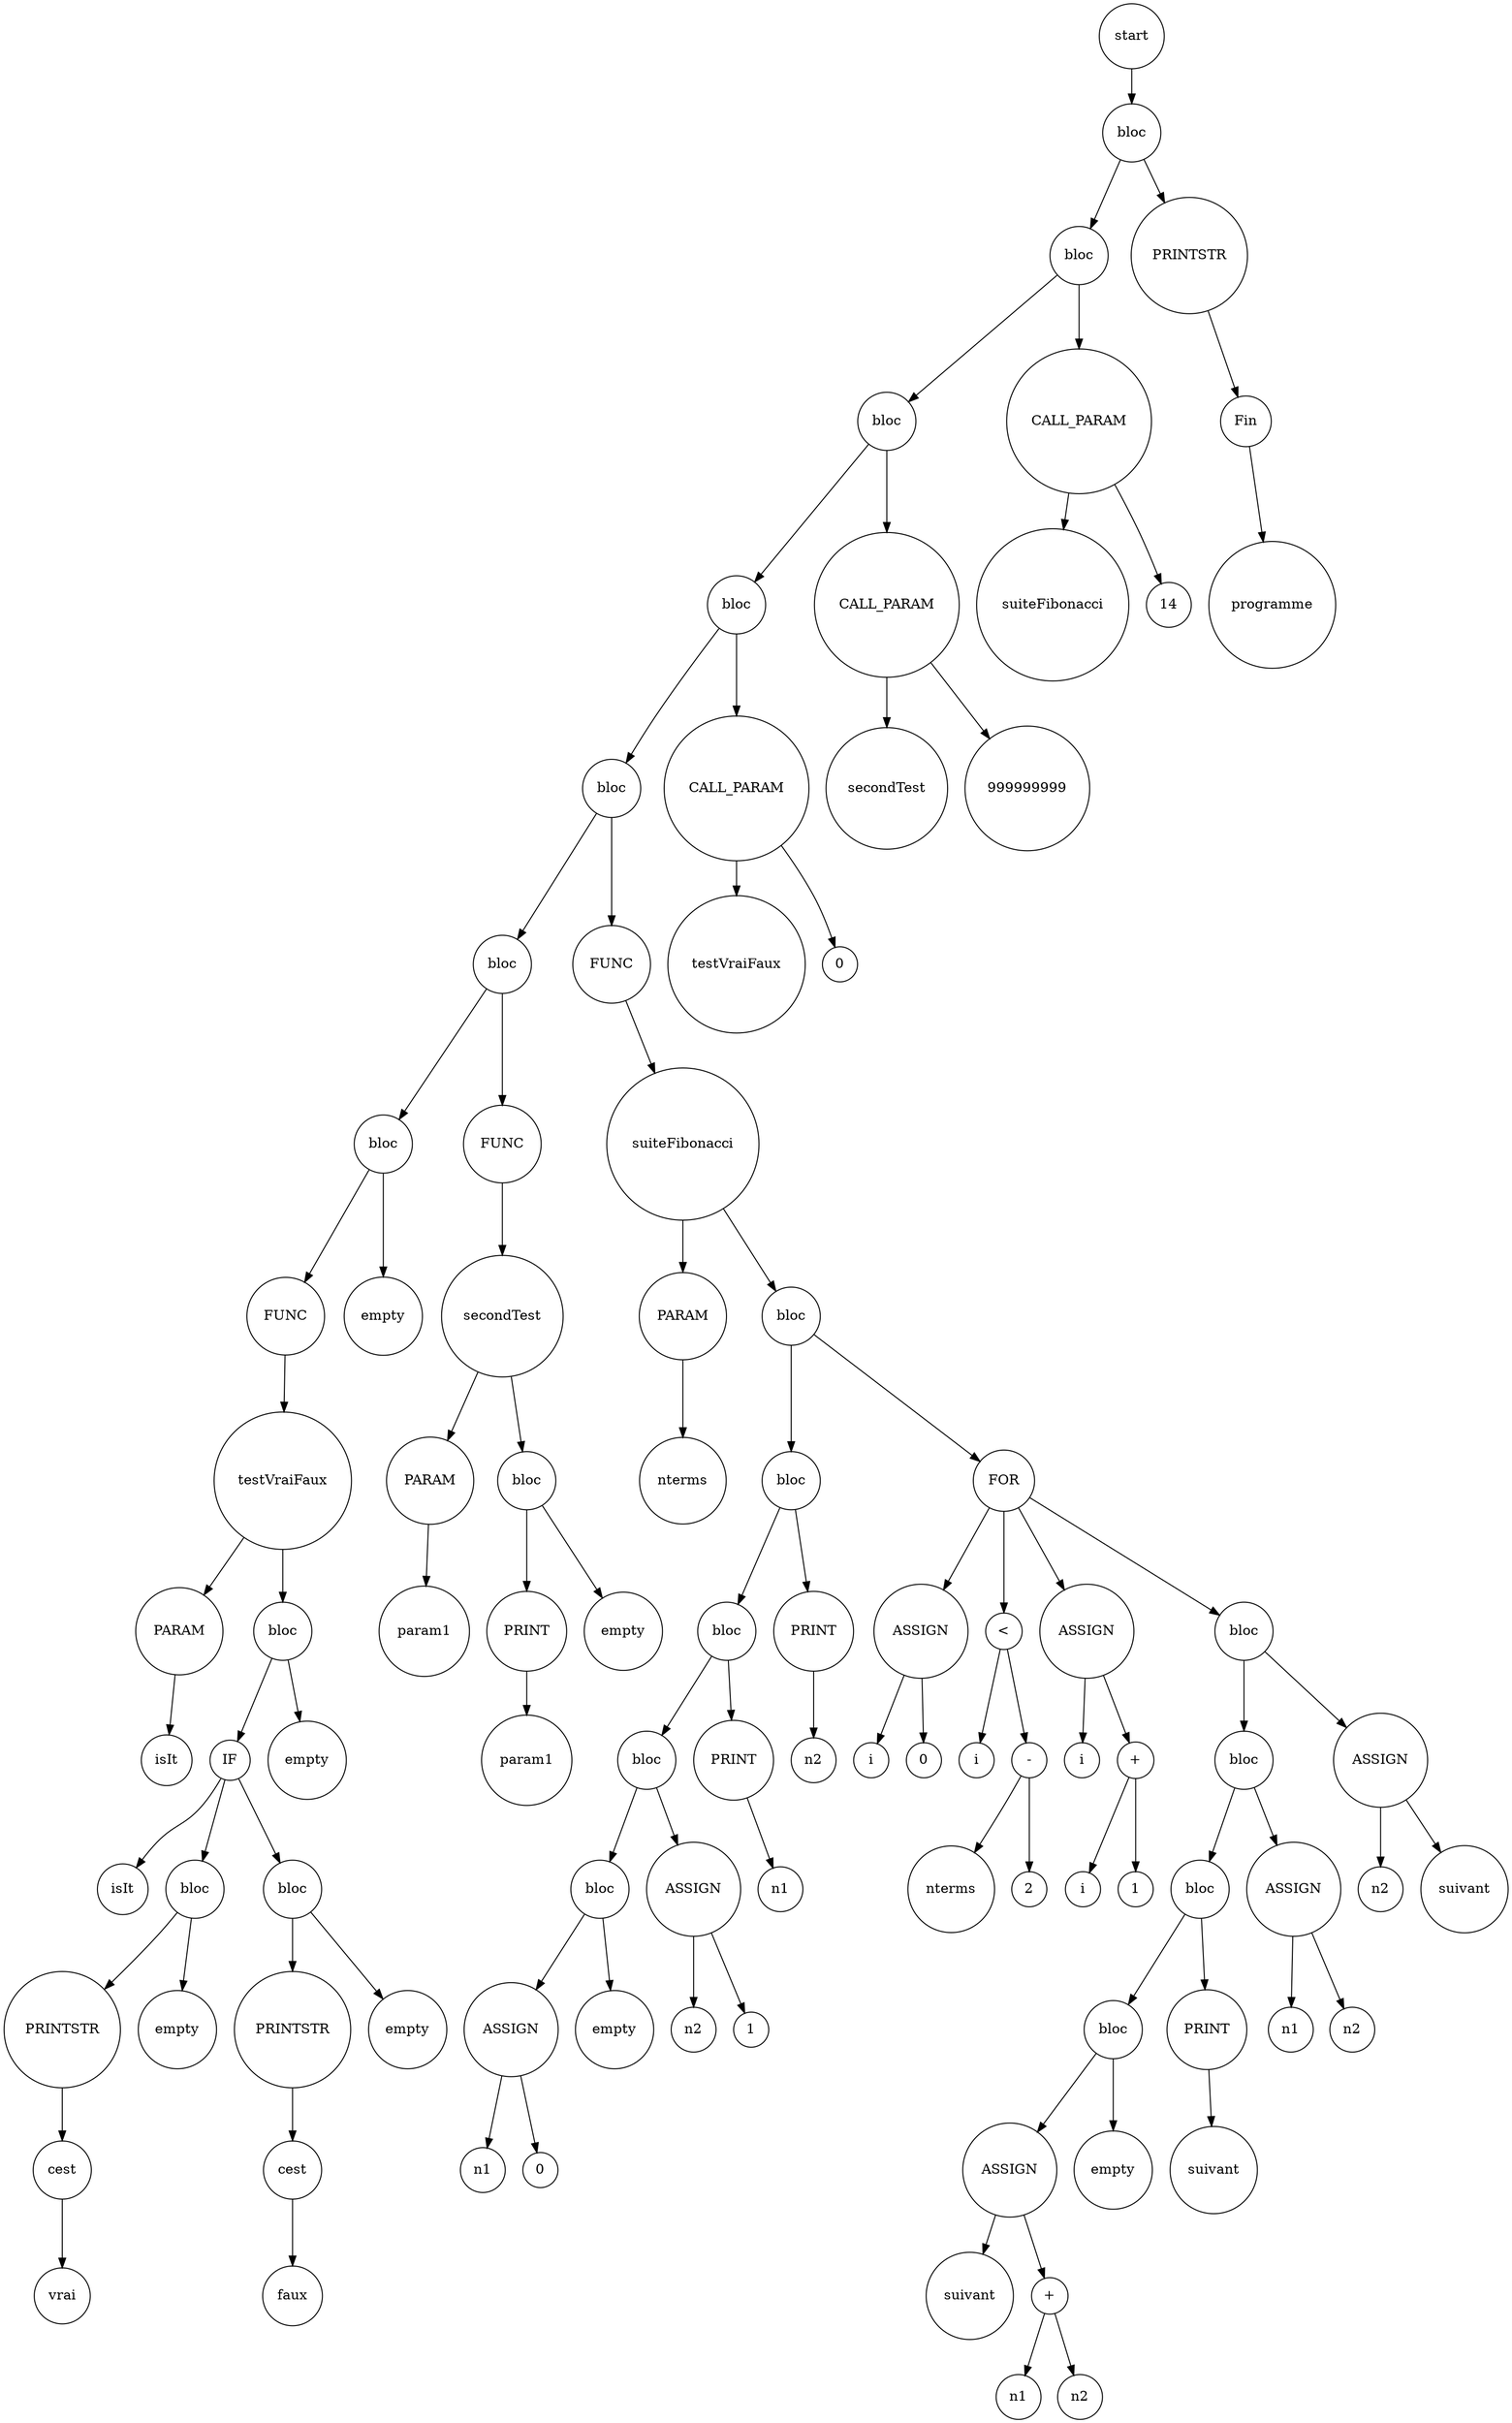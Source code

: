 digraph {
	node [shape=circle]
	"0d523d2d-6bf6-447f-9df2-163e4d52d4a5" [label=start]
	"098d35ab-3288-4d0b-97e0-76ea4cb0ae50" [label=bloc]
	"8e6212f9-d488-4a17-a7c0-c2cb2ed6bd92" [label=bloc]
	"fabf78e2-85d3-4cba-b8f2-ffcf2b2792a5" [label=bloc]
	"d698a7b6-7ec9-43cd-87ed-58bf63f76582" [label=bloc]
	"6a181ca3-9d27-4207-964c-9e5d431acd8b" [label=bloc]
	"2beda0ec-b3fa-4174-a356-ae172e5c5490" [label=bloc]
	"d6cd31cd-48a2-49ed-9dc7-f6af0a945cee" [label=bloc]
	"4a9cfee8-aa93-4b29-8264-1501db6877cb" [label=FUNC]
	"012bb034-1fb6-4588-b48c-2ff2d6e8752d" [label=testVraiFaux]
	"7eacb6bb-5c95-4e89-8908-ab5225e10e6c" [label=PARAM]
	"d852303b-6015-4db8-93bf-90b5952df7f5" [label=isIt]
	"7eacb6bb-5c95-4e89-8908-ab5225e10e6c" -> "d852303b-6015-4db8-93bf-90b5952df7f5" [arrowsize=1]
	"012bb034-1fb6-4588-b48c-2ff2d6e8752d" -> "7eacb6bb-5c95-4e89-8908-ab5225e10e6c" [arrowsize=1]
	"ba63e0ec-70bc-484c-bfb6-66221b6f9b7f" [label=bloc]
	"d9ebc048-9887-4f05-ab21-8e221f27e133" [label=IF]
	"a2d01df0-9317-4c0d-a027-658aa44829dd" [label=isIt]
	"d9ebc048-9887-4f05-ab21-8e221f27e133" -> "a2d01df0-9317-4c0d-a027-658aa44829dd" [arrowsize=1]
	"309c18d0-e049-4ab7-a65a-1d34f3aa508b" [label=bloc]
	"79a46906-ffb6-4c42-b90f-08bb8738fd5d" [label=PRINTSTR]
	"e7fc2b92-5118-4e7c-8145-8adc915e1502" [label=cest]
	"029ef0df-8a89-43cd-9c61-a3744465c7e2" [label=vrai]
	"e7fc2b92-5118-4e7c-8145-8adc915e1502" -> "029ef0df-8a89-43cd-9c61-a3744465c7e2" [arrowsize=1]
	"79a46906-ffb6-4c42-b90f-08bb8738fd5d" -> "e7fc2b92-5118-4e7c-8145-8adc915e1502" [arrowsize=1]
	"309c18d0-e049-4ab7-a65a-1d34f3aa508b" -> "79a46906-ffb6-4c42-b90f-08bb8738fd5d" [arrowsize=1]
	"3670b3ed-43c5-4075-835f-50823d3bc3d6" [label=empty]
	"309c18d0-e049-4ab7-a65a-1d34f3aa508b" -> "3670b3ed-43c5-4075-835f-50823d3bc3d6" [arrowsize=1]
	"d9ebc048-9887-4f05-ab21-8e221f27e133" -> "309c18d0-e049-4ab7-a65a-1d34f3aa508b" [arrowsize=1]
	"316f95b3-a807-4af3-b333-6ccaafadd5aa" [label=bloc]
	"d5339863-d371-48c3-8406-8dd067b15ba5" [label=PRINTSTR]
	"63e61bc3-54c6-46ed-8a1e-ea421827a056" [label=cest]
	"a0c88612-ca8f-43ba-9d13-a7f67201f4be" [label=faux]
	"63e61bc3-54c6-46ed-8a1e-ea421827a056" -> "a0c88612-ca8f-43ba-9d13-a7f67201f4be" [arrowsize=1]
	"d5339863-d371-48c3-8406-8dd067b15ba5" -> "63e61bc3-54c6-46ed-8a1e-ea421827a056" [arrowsize=1]
	"316f95b3-a807-4af3-b333-6ccaafadd5aa" -> "d5339863-d371-48c3-8406-8dd067b15ba5" [arrowsize=1]
	"f569c498-4379-4994-8d91-b5910d97c3e0" [label=empty]
	"316f95b3-a807-4af3-b333-6ccaafadd5aa" -> "f569c498-4379-4994-8d91-b5910d97c3e0" [arrowsize=1]
	"d9ebc048-9887-4f05-ab21-8e221f27e133" -> "316f95b3-a807-4af3-b333-6ccaafadd5aa" [arrowsize=1]
	"ba63e0ec-70bc-484c-bfb6-66221b6f9b7f" -> "d9ebc048-9887-4f05-ab21-8e221f27e133" [arrowsize=1]
	"c9bd302e-5d06-4e25-b10d-544ea8195d74" [label=empty]
	"ba63e0ec-70bc-484c-bfb6-66221b6f9b7f" -> "c9bd302e-5d06-4e25-b10d-544ea8195d74" [arrowsize=1]
	"012bb034-1fb6-4588-b48c-2ff2d6e8752d" -> "ba63e0ec-70bc-484c-bfb6-66221b6f9b7f" [arrowsize=1]
	"4a9cfee8-aa93-4b29-8264-1501db6877cb" -> "012bb034-1fb6-4588-b48c-2ff2d6e8752d" [arrowsize=1]
	"d6cd31cd-48a2-49ed-9dc7-f6af0a945cee" -> "4a9cfee8-aa93-4b29-8264-1501db6877cb" [arrowsize=1]
	"d1e1d127-c2b5-4878-a34c-9bb30ed71158" [label=empty]
	"d6cd31cd-48a2-49ed-9dc7-f6af0a945cee" -> "d1e1d127-c2b5-4878-a34c-9bb30ed71158" [arrowsize=1]
	"2beda0ec-b3fa-4174-a356-ae172e5c5490" -> "d6cd31cd-48a2-49ed-9dc7-f6af0a945cee" [arrowsize=1]
	"364065b6-b47a-4e87-8faa-e0d6a344c479" [label=FUNC]
	"665854db-1836-4cd5-af5e-10bab833abc5" [label=secondTest]
	"c43a16c1-f0c9-4681-a76f-ea4296e27413" [label=PARAM]
	"a43bea35-6d3b-4ee9-9899-0b86f15e2ea4" [label=param1]
	"c43a16c1-f0c9-4681-a76f-ea4296e27413" -> "a43bea35-6d3b-4ee9-9899-0b86f15e2ea4" [arrowsize=1]
	"665854db-1836-4cd5-af5e-10bab833abc5" -> "c43a16c1-f0c9-4681-a76f-ea4296e27413" [arrowsize=1]
	"9cd31c83-b03f-499a-be0e-ef49a4af71b0" [label=bloc]
	"3be34297-e5a9-4978-971b-c7917e965cb5" [label=PRINT]
	"29e84149-5b39-4c82-9941-b112c57532cb" [label=param1]
	"3be34297-e5a9-4978-971b-c7917e965cb5" -> "29e84149-5b39-4c82-9941-b112c57532cb" [arrowsize=1]
	"9cd31c83-b03f-499a-be0e-ef49a4af71b0" -> "3be34297-e5a9-4978-971b-c7917e965cb5" [arrowsize=1]
	"1f39a2c8-6b0b-4162-afc9-d8b6916a5513" [label=empty]
	"9cd31c83-b03f-499a-be0e-ef49a4af71b0" -> "1f39a2c8-6b0b-4162-afc9-d8b6916a5513" [arrowsize=1]
	"665854db-1836-4cd5-af5e-10bab833abc5" -> "9cd31c83-b03f-499a-be0e-ef49a4af71b0" [arrowsize=1]
	"364065b6-b47a-4e87-8faa-e0d6a344c479" -> "665854db-1836-4cd5-af5e-10bab833abc5" [arrowsize=1]
	"2beda0ec-b3fa-4174-a356-ae172e5c5490" -> "364065b6-b47a-4e87-8faa-e0d6a344c479" [arrowsize=1]
	"6a181ca3-9d27-4207-964c-9e5d431acd8b" -> "2beda0ec-b3fa-4174-a356-ae172e5c5490" [arrowsize=1]
	"c8cab03a-c53f-406c-b430-155f608c2601" [label=FUNC]
	"ca44fc99-b248-4701-8023-05fa15d36308" [label=suiteFibonacci]
	"13c6b702-a151-4470-97ed-a65bc39a5197" [label=PARAM]
	"f5068e26-a390-4b63-b005-5bb9e7664c77" [label=nterms]
	"13c6b702-a151-4470-97ed-a65bc39a5197" -> "f5068e26-a390-4b63-b005-5bb9e7664c77" [arrowsize=1]
	"ca44fc99-b248-4701-8023-05fa15d36308" -> "13c6b702-a151-4470-97ed-a65bc39a5197" [arrowsize=1]
	"f296ac4b-e65d-45fe-9f23-ec4b5be87ef2" [label=bloc]
	"95db3de0-1663-416b-a8ed-5130a38242ed" [label=bloc]
	"06fc4886-9da4-4aac-922a-9e7772a5b01b" [label=bloc]
	"f7a2e14c-6381-4810-8cd5-483e34b0a260" [label=bloc]
	"58109934-1098-4ba0-b792-16e672c01d82" [label=bloc]
	"ef8e3a0f-9828-42f0-88a8-0899164befca" [label=ASSIGN]
	"1db6f0bc-806f-4b32-b763-cbec8a4a906f" [label=n1]
	"ef8e3a0f-9828-42f0-88a8-0899164befca" -> "1db6f0bc-806f-4b32-b763-cbec8a4a906f" [arrowsize=1]
	"0a23a983-e6bc-46f6-a0ba-9799109c8354" [label=0]
	"ef8e3a0f-9828-42f0-88a8-0899164befca" -> "0a23a983-e6bc-46f6-a0ba-9799109c8354" [arrowsize=1]
	"58109934-1098-4ba0-b792-16e672c01d82" -> "ef8e3a0f-9828-42f0-88a8-0899164befca" [arrowsize=1]
	"1f465d39-4f4d-4401-bd98-fb094804fd62" [label=empty]
	"58109934-1098-4ba0-b792-16e672c01d82" -> "1f465d39-4f4d-4401-bd98-fb094804fd62" [arrowsize=1]
	"f7a2e14c-6381-4810-8cd5-483e34b0a260" -> "58109934-1098-4ba0-b792-16e672c01d82" [arrowsize=1]
	"a383dc42-585a-4ad0-8c1b-6f2dd1d7550c" [label=ASSIGN]
	"c81baad2-a7eb-412a-bcbc-b30028b7f1e7" [label=n2]
	"a383dc42-585a-4ad0-8c1b-6f2dd1d7550c" -> "c81baad2-a7eb-412a-bcbc-b30028b7f1e7" [arrowsize=1]
	"ebd8a29e-babe-41bf-be64-72203efc027f" [label=1]
	"a383dc42-585a-4ad0-8c1b-6f2dd1d7550c" -> "ebd8a29e-babe-41bf-be64-72203efc027f" [arrowsize=1]
	"f7a2e14c-6381-4810-8cd5-483e34b0a260" -> "a383dc42-585a-4ad0-8c1b-6f2dd1d7550c" [arrowsize=1]
	"06fc4886-9da4-4aac-922a-9e7772a5b01b" -> "f7a2e14c-6381-4810-8cd5-483e34b0a260" [arrowsize=1]
	"b27aed3e-41fb-4f2e-89b6-b24e4a9b4528" [label=PRINT]
	"e5e7b69c-e499-4247-8125-5367eac1b7b0" [label=n1]
	"b27aed3e-41fb-4f2e-89b6-b24e4a9b4528" -> "e5e7b69c-e499-4247-8125-5367eac1b7b0" [arrowsize=1]
	"06fc4886-9da4-4aac-922a-9e7772a5b01b" -> "b27aed3e-41fb-4f2e-89b6-b24e4a9b4528" [arrowsize=1]
	"95db3de0-1663-416b-a8ed-5130a38242ed" -> "06fc4886-9da4-4aac-922a-9e7772a5b01b" [arrowsize=1]
	"11c9b61b-cd8c-4308-ada5-7240af9a283f" [label=PRINT]
	"93771fc0-8f8b-4c78-ab71-0eadbb75a43f" [label=n2]
	"11c9b61b-cd8c-4308-ada5-7240af9a283f" -> "93771fc0-8f8b-4c78-ab71-0eadbb75a43f" [arrowsize=1]
	"95db3de0-1663-416b-a8ed-5130a38242ed" -> "11c9b61b-cd8c-4308-ada5-7240af9a283f" [arrowsize=1]
	"f296ac4b-e65d-45fe-9f23-ec4b5be87ef2" -> "95db3de0-1663-416b-a8ed-5130a38242ed" [arrowsize=1]
	"7025628d-5b12-4612-b282-69ad2255f46f" [label=FOR]
	"29980b05-c290-4abb-94da-98dbcc1b8a31" [label=ASSIGN]
	"1e68152d-a168-46b7-842e-0ae207f4ccc7" [label=i]
	"29980b05-c290-4abb-94da-98dbcc1b8a31" -> "1e68152d-a168-46b7-842e-0ae207f4ccc7" [arrowsize=1]
	"f4f8ec96-763d-47a7-90cc-41c8e7c7df29" [label=0]
	"29980b05-c290-4abb-94da-98dbcc1b8a31" -> "f4f8ec96-763d-47a7-90cc-41c8e7c7df29" [arrowsize=1]
	"7025628d-5b12-4612-b282-69ad2255f46f" -> "29980b05-c290-4abb-94da-98dbcc1b8a31" [arrowsize=1]
	"086e809d-03b1-435d-b8b1-da13810c5ee7" [label="<"]
	"d53e3030-bf67-40de-81a7-182b8bd68995" [label=i]
	"086e809d-03b1-435d-b8b1-da13810c5ee7" -> "d53e3030-bf67-40de-81a7-182b8bd68995" [arrowsize=1]
	"808e3ba3-d272-4571-a71e-24c63ca50330" [label="-"]
	"0e811167-8370-4326-9396-a321479a7f1f" [label=nterms]
	"808e3ba3-d272-4571-a71e-24c63ca50330" -> "0e811167-8370-4326-9396-a321479a7f1f" [arrowsize=1]
	"d3e09de3-53c4-49a1-823a-23679c7ea8aa" [label=2]
	"808e3ba3-d272-4571-a71e-24c63ca50330" -> "d3e09de3-53c4-49a1-823a-23679c7ea8aa" [arrowsize=1]
	"086e809d-03b1-435d-b8b1-da13810c5ee7" -> "808e3ba3-d272-4571-a71e-24c63ca50330" [arrowsize=1]
	"7025628d-5b12-4612-b282-69ad2255f46f" -> "086e809d-03b1-435d-b8b1-da13810c5ee7" [arrowsize=1]
	"eb3ebbef-1c4b-472a-8eac-75326cfeba22" [label=ASSIGN]
	"0921a0bd-a6ba-4dd1-a033-bfc02fcda1f8" [label=i]
	"eb3ebbef-1c4b-472a-8eac-75326cfeba22" -> "0921a0bd-a6ba-4dd1-a033-bfc02fcda1f8" [arrowsize=1]
	"c9e7e928-b52d-4e0e-a335-1b7a56aaf413" [label="+"]
	"f45a3d51-3c0b-43de-a178-3dd5a3d13f66" [label=i]
	"c9e7e928-b52d-4e0e-a335-1b7a56aaf413" -> "f45a3d51-3c0b-43de-a178-3dd5a3d13f66" [arrowsize=1]
	"45560d32-67a1-410f-8a29-161574081edb" [label=1]
	"c9e7e928-b52d-4e0e-a335-1b7a56aaf413" -> "45560d32-67a1-410f-8a29-161574081edb" [arrowsize=1]
	"eb3ebbef-1c4b-472a-8eac-75326cfeba22" -> "c9e7e928-b52d-4e0e-a335-1b7a56aaf413" [arrowsize=1]
	"7025628d-5b12-4612-b282-69ad2255f46f" -> "eb3ebbef-1c4b-472a-8eac-75326cfeba22" [arrowsize=1]
	"cc2ac68b-cd7b-4e9e-b691-152ca26507e1" [label=bloc]
	"cac5ac1f-9e0c-4e39-be0d-d6cf09fc58e4" [label=bloc]
	"48e29020-3a5f-4e63-b43b-cbe22ad0ad4a" [label=bloc]
	"3222c3ed-971b-4be0-ab81-1a9e7a1132e1" [label=bloc]
	"a2512362-b331-48dd-a228-f0a412e8ecba" [label=ASSIGN]
	"ec26743e-3f92-4158-aa8c-e8ffe1ad9b1c" [label=suivant]
	"a2512362-b331-48dd-a228-f0a412e8ecba" -> "ec26743e-3f92-4158-aa8c-e8ffe1ad9b1c" [arrowsize=1]
	"a6132e6e-a4ee-4758-87b1-7cf85064044f" [label="+"]
	"399ca7fb-0e2c-44e3-a89c-5d93fd67dedb" [label=n1]
	"a6132e6e-a4ee-4758-87b1-7cf85064044f" -> "399ca7fb-0e2c-44e3-a89c-5d93fd67dedb" [arrowsize=1]
	"277f2ec5-9908-4281-8fb9-a7d7fdd5fb36" [label=n2]
	"a6132e6e-a4ee-4758-87b1-7cf85064044f" -> "277f2ec5-9908-4281-8fb9-a7d7fdd5fb36" [arrowsize=1]
	"a2512362-b331-48dd-a228-f0a412e8ecba" -> "a6132e6e-a4ee-4758-87b1-7cf85064044f" [arrowsize=1]
	"3222c3ed-971b-4be0-ab81-1a9e7a1132e1" -> "a2512362-b331-48dd-a228-f0a412e8ecba" [arrowsize=1]
	"1c996091-4a7a-4d99-8a82-844078d3d887" [label=empty]
	"3222c3ed-971b-4be0-ab81-1a9e7a1132e1" -> "1c996091-4a7a-4d99-8a82-844078d3d887" [arrowsize=1]
	"48e29020-3a5f-4e63-b43b-cbe22ad0ad4a" -> "3222c3ed-971b-4be0-ab81-1a9e7a1132e1" [arrowsize=1]
	"b3175374-d236-428e-9b35-2952ee943619" [label=PRINT]
	"bdfe6c33-17d3-4107-932f-a91f7c32d1ee" [label=suivant]
	"b3175374-d236-428e-9b35-2952ee943619" -> "bdfe6c33-17d3-4107-932f-a91f7c32d1ee" [arrowsize=1]
	"48e29020-3a5f-4e63-b43b-cbe22ad0ad4a" -> "b3175374-d236-428e-9b35-2952ee943619" [arrowsize=1]
	"cac5ac1f-9e0c-4e39-be0d-d6cf09fc58e4" -> "48e29020-3a5f-4e63-b43b-cbe22ad0ad4a" [arrowsize=1]
	"b7dd6ffc-0123-45ff-aa8f-3e92e9a55644" [label=ASSIGN]
	"c547e340-1ac9-443b-a695-4b0af64b9013" [label=n1]
	"b7dd6ffc-0123-45ff-aa8f-3e92e9a55644" -> "c547e340-1ac9-443b-a695-4b0af64b9013" [arrowsize=1]
	"615d3a2e-bc72-4804-9bc2-ef849d652d86" [label=n2]
	"b7dd6ffc-0123-45ff-aa8f-3e92e9a55644" -> "615d3a2e-bc72-4804-9bc2-ef849d652d86" [arrowsize=1]
	"cac5ac1f-9e0c-4e39-be0d-d6cf09fc58e4" -> "b7dd6ffc-0123-45ff-aa8f-3e92e9a55644" [arrowsize=1]
	"cc2ac68b-cd7b-4e9e-b691-152ca26507e1" -> "cac5ac1f-9e0c-4e39-be0d-d6cf09fc58e4" [arrowsize=1]
	"f02d9f0a-e9e7-45eb-9b2b-db435a301b12" [label=ASSIGN]
	"9eec7b7d-0cd9-4490-b23e-942b7380458b" [label=n2]
	"f02d9f0a-e9e7-45eb-9b2b-db435a301b12" -> "9eec7b7d-0cd9-4490-b23e-942b7380458b" [arrowsize=1]
	"968f05ba-9c78-4e6e-b7f6-e2518054fbbd" [label=suivant]
	"f02d9f0a-e9e7-45eb-9b2b-db435a301b12" -> "968f05ba-9c78-4e6e-b7f6-e2518054fbbd" [arrowsize=1]
	"cc2ac68b-cd7b-4e9e-b691-152ca26507e1" -> "f02d9f0a-e9e7-45eb-9b2b-db435a301b12" [arrowsize=1]
	"7025628d-5b12-4612-b282-69ad2255f46f" -> "cc2ac68b-cd7b-4e9e-b691-152ca26507e1" [arrowsize=1]
	"f296ac4b-e65d-45fe-9f23-ec4b5be87ef2" -> "7025628d-5b12-4612-b282-69ad2255f46f" [arrowsize=1]
	"ca44fc99-b248-4701-8023-05fa15d36308" -> "f296ac4b-e65d-45fe-9f23-ec4b5be87ef2" [arrowsize=1]
	"c8cab03a-c53f-406c-b430-155f608c2601" -> "ca44fc99-b248-4701-8023-05fa15d36308" [arrowsize=1]
	"6a181ca3-9d27-4207-964c-9e5d431acd8b" -> "c8cab03a-c53f-406c-b430-155f608c2601" [arrowsize=1]
	"d698a7b6-7ec9-43cd-87ed-58bf63f76582" -> "6a181ca3-9d27-4207-964c-9e5d431acd8b" [arrowsize=1]
	"bda764b3-00f1-4688-b674-7b502105b927" [label=CALL_PARAM]
	"6e5ca2de-243f-4c79-a701-6b4d4feb7945" [label=testVraiFaux]
	"bda764b3-00f1-4688-b674-7b502105b927" -> "6e5ca2de-243f-4c79-a701-6b4d4feb7945" [arrowsize=1]
	"221eb911-7e3b-464a-9333-e862a2dd27a9" [label=0]
	"bda764b3-00f1-4688-b674-7b502105b927" -> "221eb911-7e3b-464a-9333-e862a2dd27a9" [arrowsize=1]
	"d698a7b6-7ec9-43cd-87ed-58bf63f76582" -> "bda764b3-00f1-4688-b674-7b502105b927" [arrowsize=1]
	"fabf78e2-85d3-4cba-b8f2-ffcf2b2792a5" -> "d698a7b6-7ec9-43cd-87ed-58bf63f76582" [arrowsize=1]
	"d75a25c7-79cc-4d52-9d54-275cbe253093" [label=CALL_PARAM]
	"3eb06dd8-e05d-4f85-8936-2bb5f663e7f8" [label=secondTest]
	"d75a25c7-79cc-4d52-9d54-275cbe253093" -> "3eb06dd8-e05d-4f85-8936-2bb5f663e7f8" [arrowsize=1]
	"91f9b6aa-4137-4bf0-bb43-8a500fc118e2" [label=999999999]
	"d75a25c7-79cc-4d52-9d54-275cbe253093" -> "91f9b6aa-4137-4bf0-bb43-8a500fc118e2" [arrowsize=1]
	"fabf78e2-85d3-4cba-b8f2-ffcf2b2792a5" -> "d75a25c7-79cc-4d52-9d54-275cbe253093" [arrowsize=1]
	"8e6212f9-d488-4a17-a7c0-c2cb2ed6bd92" -> "fabf78e2-85d3-4cba-b8f2-ffcf2b2792a5" [arrowsize=1]
	"501facc1-f02c-4bf4-96af-6773fa2e5993" [label=CALL_PARAM]
	"74cfa056-6db5-48f1-a911-a1bac592e991" [label=suiteFibonacci]
	"501facc1-f02c-4bf4-96af-6773fa2e5993" -> "74cfa056-6db5-48f1-a911-a1bac592e991" [arrowsize=1]
	"b7421721-e5c5-4831-9932-5b5aa6aa23f2" [label=14]
	"501facc1-f02c-4bf4-96af-6773fa2e5993" -> "b7421721-e5c5-4831-9932-5b5aa6aa23f2" [arrowsize=1]
	"8e6212f9-d488-4a17-a7c0-c2cb2ed6bd92" -> "501facc1-f02c-4bf4-96af-6773fa2e5993" [arrowsize=1]
	"098d35ab-3288-4d0b-97e0-76ea4cb0ae50" -> "8e6212f9-d488-4a17-a7c0-c2cb2ed6bd92" [arrowsize=1]
	"21723781-b090-4007-8121-70ac1222bd26" [label=PRINTSTR]
	"2e8329c6-0537-4572-8f55-32b2cbe2dc03" [label=Fin]
	"fb918bf7-7416-4780-9e3d-55deb6bea70a" [label=programme]
	"2e8329c6-0537-4572-8f55-32b2cbe2dc03" -> "fb918bf7-7416-4780-9e3d-55deb6bea70a" [arrowsize=1]
	"21723781-b090-4007-8121-70ac1222bd26" -> "2e8329c6-0537-4572-8f55-32b2cbe2dc03" [arrowsize=1]
	"098d35ab-3288-4d0b-97e0-76ea4cb0ae50" -> "21723781-b090-4007-8121-70ac1222bd26" [arrowsize=1]
	"0d523d2d-6bf6-447f-9df2-163e4d52d4a5" -> "098d35ab-3288-4d0b-97e0-76ea4cb0ae50" [arrowsize=1]
}
